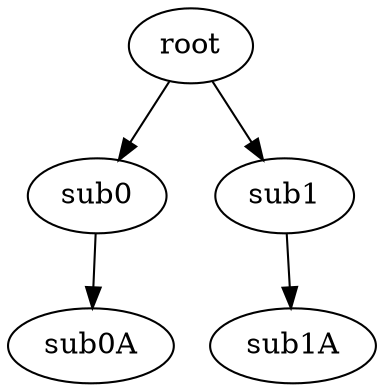 digraph tree {
    "root";
    "sub0";
    "sub0A";
    "sub1";
    "sub1A";
    "root" -> "sub0";
    "root" -> "sub1";
    "sub0" -> "sub0A";
    "sub1" -> "sub1A";
}
